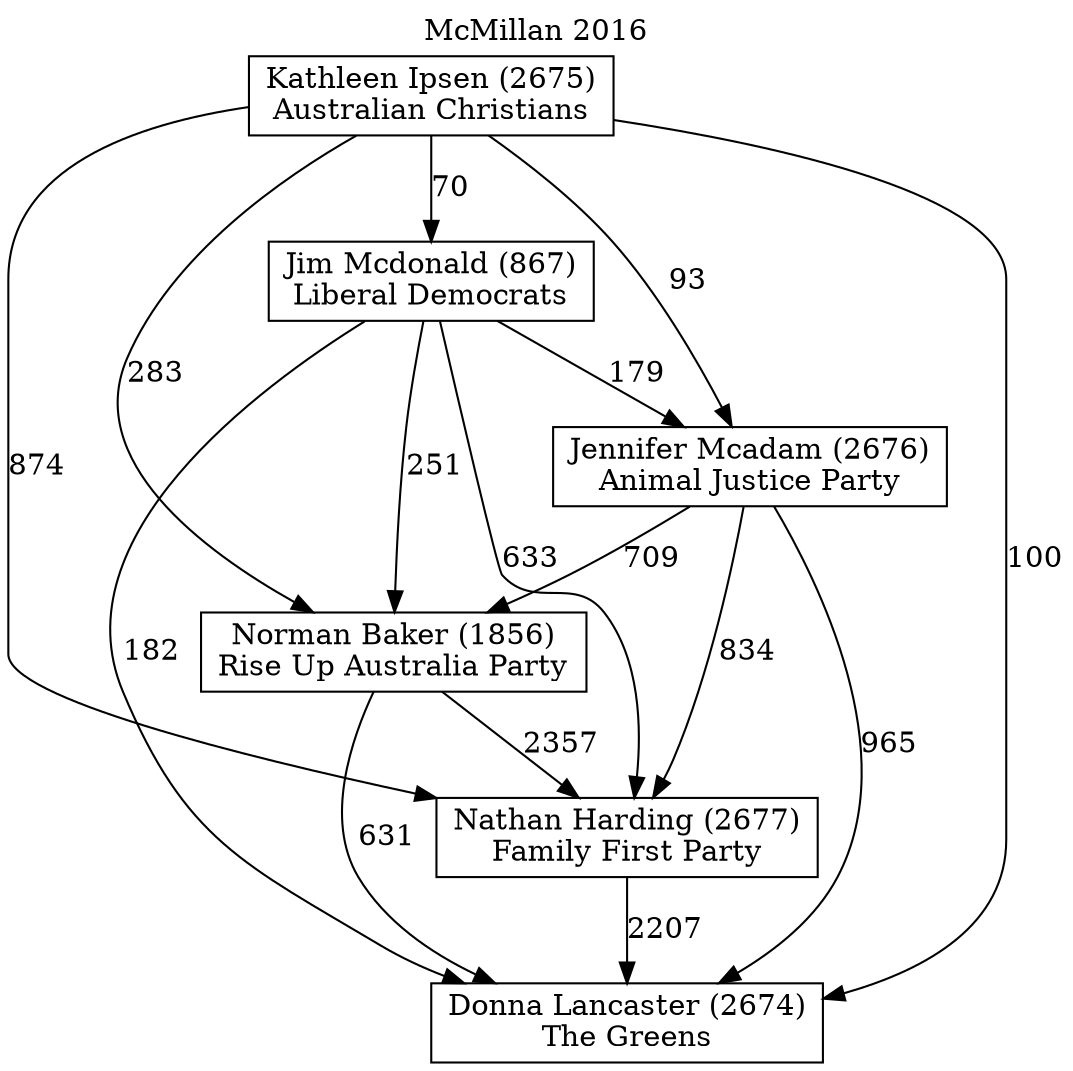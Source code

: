 // House preference flow
digraph "Donna Lancaster (2674)_McMillan_2016" {
	graph [label="McMillan 2016" labelloc=t mclimit=10]
	node [shape=box]
	"Jim Mcdonald (867)" [label="Jim Mcdonald (867)
Liberal Democrats"]
	"Norman Baker (1856)" [label="Norman Baker (1856)
Rise Up Australia Party"]
	"Nathan Harding (2677)" [label="Nathan Harding (2677)
Family First Party"]
	"Jennifer Mcadam (2676)" [label="Jennifer Mcadam (2676)
Animal Justice Party"]
	"Kathleen Ipsen (2675)" [label="Kathleen Ipsen (2675)
Australian Christians"]
	"Donna Lancaster (2674)" [label="Donna Lancaster (2674)
The Greens"]
	"Jim Mcdonald (867)" -> "Jennifer Mcadam (2676)" [label=179]
	"Jennifer Mcadam (2676)" -> "Norman Baker (1856)" [label=709]
	"Norman Baker (1856)" -> "Nathan Harding (2677)" [label=2357]
	"Jim Mcdonald (867)" -> "Norman Baker (1856)" [label=251]
	"Kathleen Ipsen (2675)" -> "Donna Lancaster (2674)" [label=100]
	"Jennifer Mcadam (2676)" -> "Donna Lancaster (2674)" [label=965]
	"Jennifer Mcadam (2676)" -> "Nathan Harding (2677)" [label=834]
	"Kathleen Ipsen (2675)" -> "Jennifer Mcadam (2676)" [label=93]
	"Nathan Harding (2677)" -> "Donna Lancaster (2674)" [label=2207]
	"Kathleen Ipsen (2675)" -> "Nathan Harding (2677)" [label=874]
	"Kathleen Ipsen (2675)" -> "Norman Baker (1856)" [label=283]
	"Kathleen Ipsen (2675)" -> "Jim Mcdonald (867)" [label=70]
	"Norman Baker (1856)" -> "Donna Lancaster (2674)" [label=631]
	"Jim Mcdonald (867)" -> "Donna Lancaster (2674)" [label=182]
	"Jim Mcdonald (867)" -> "Nathan Harding (2677)" [label=633]
}
